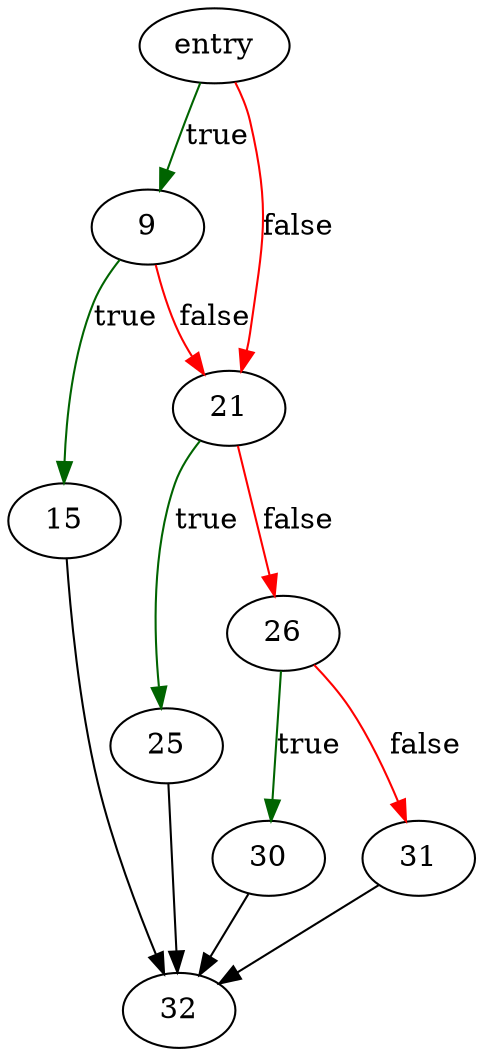 digraph "getTempStore" {
	// Node definitions.
	1 [label=entry];
	9;
	15;
	21;
	25;
	26;
	30;
	31;
	32;

	// Edge definitions.
	1 -> 9 [
		color=darkgreen
		label=true
	];
	1 -> 21 [
		color=red
		label=false
	];
	9 -> 15 [
		color=darkgreen
		label=true
	];
	9 -> 21 [
		color=red
		label=false
	];
	15 -> 32;
	21 -> 25 [
		color=darkgreen
		label=true
	];
	21 -> 26 [
		color=red
		label=false
	];
	25 -> 32;
	26 -> 30 [
		color=darkgreen
		label=true
	];
	26 -> 31 [
		color=red
		label=false
	];
	30 -> 32;
	31 -> 32;
}